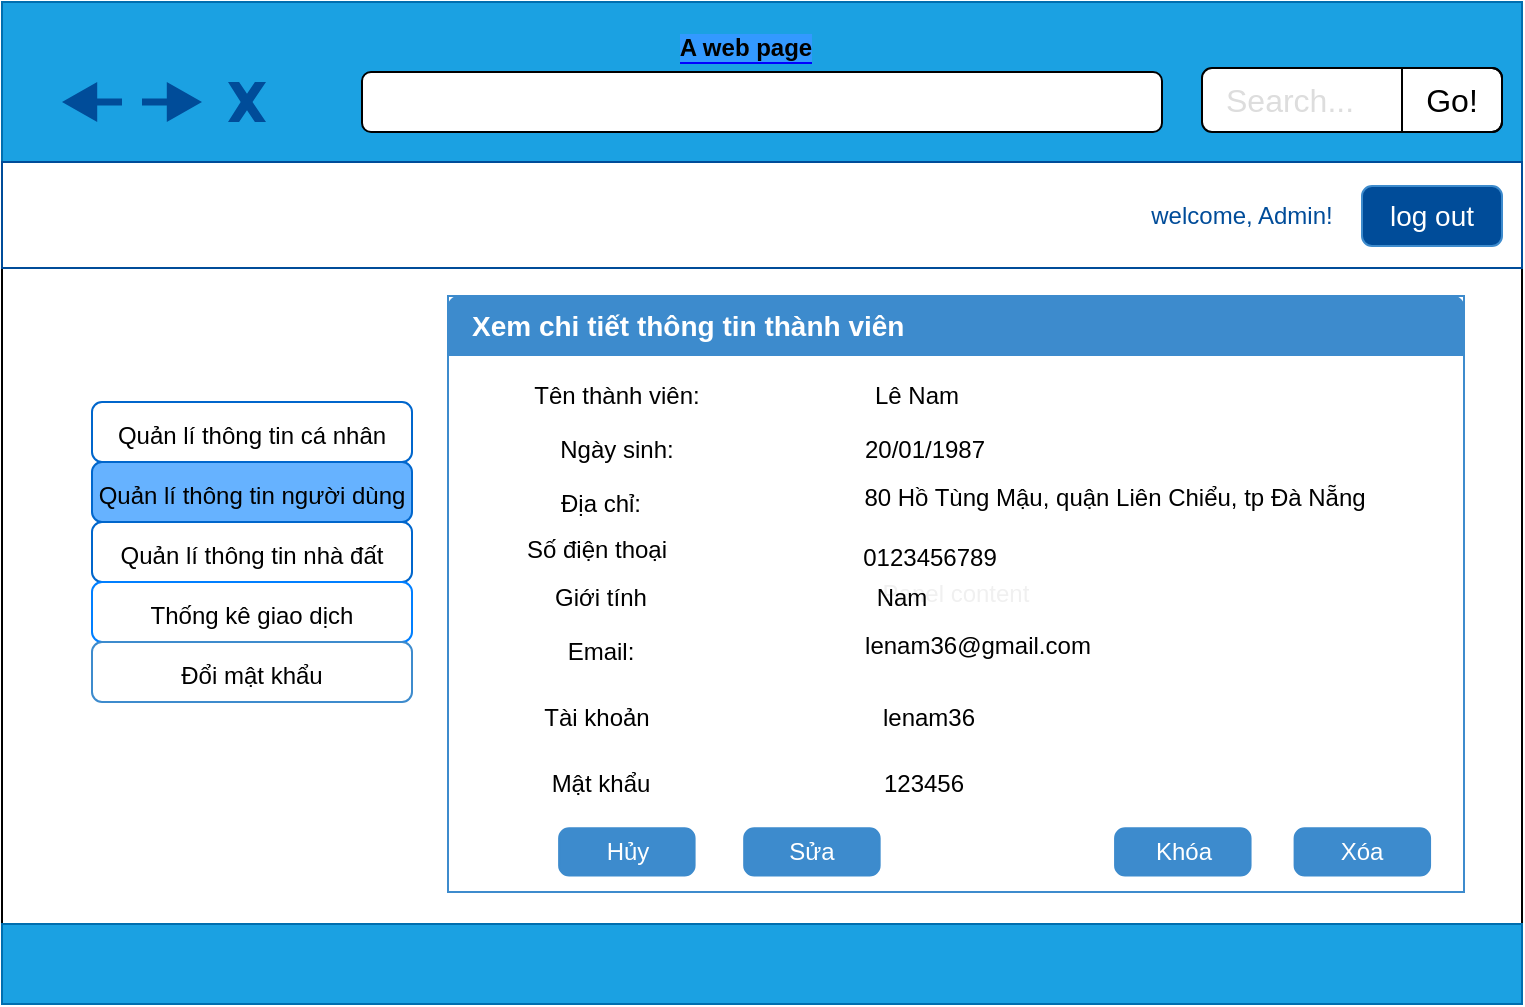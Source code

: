 <mxfile version="12.0.0" type="github" pages="1"><diagram id="NH0De1h8tEdP9LOJbd18" name="Page-1"><mxGraphModel dx="976" dy="532" grid="1" gridSize="10" guides="1" tooltips="1" connect="1" arrows="1" fold="1" page="1" pageScale="1" pageWidth="827" pageHeight="1169" math="0" shadow="0"><root><mxCell id="0"/><mxCell id="1" parent="0"/><mxCell id="H4DDcBMJjKnxO3FUkKOn-1" value="" style="rounded=0;whiteSpace=wrap;html=1;fillColor=#FFFFFF;" parent="1" vertex="1"><mxGeometry y="28" width="760" height="500" as="geometry"/></mxCell><mxCell id="H4DDcBMJjKnxO3FUkKOn-5" value="" style="rounded=0;whiteSpace=wrap;html=1;fillColor=#1ba1e2;strokeColor=#006EAF;fontColor=#ffffff;" parent="1" vertex="1"><mxGeometry y="27" width="760" height="80" as="geometry"/></mxCell><mxCell id="H4DDcBMJjKnxO3FUkKOn-6" value="" style="rounded=0;whiteSpace=wrap;html=1;fillColor=#1ba1e2;strokeColor=#006EAF;fontColor=#ffffff;" parent="1" vertex="1"><mxGeometry y="488" width="760" height="40" as="geometry"/></mxCell><mxCell id="H4DDcBMJjKnxO3FUkKOn-8" value="" style="rounded=1;whiteSpace=wrap;html=1;" parent="1" vertex="1"><mxGeometry x="180" y="62" width="400" height="30" as="geometry"/></mxCell><mxCell id="H4DDcBMJjKnxO3FUkKOn-29" value="Search..." style="html=1;shadow=0;shape=mxgraph.bootstrap.rrect;fillColor=#ffffff;rSize=5;strokeColor=#000000;align=left;spacingLeft=10;fontSize=16;fontColor=#dddddd;whiteSpace=wrap;" parent="1" vertex="1"><mxGeometry x="600" y="60" width="150" height="32" as="geometry"/></mxCell><mxCell id="H4DDcBMJjKnxO3FUkKOn-30" value="Go!" style="html=1;shadow=0;dashed=0;shape=mxgraph.bootstrap.rightButton;rSize=5;strokeColor=#000000;fillColor=none;fontSize=16;whiteSpace=wrap;resizeHeight=1;" parent="H4DDcBMJjKnxO3FUkKOn-29" vertex="1"><mxGeometry x="1" width="50" height="32" relative="1" as="geometry"><mxPoint x="-50" as="offset"/></mxGeometry></mxCell><mxCell id="H4DDcBMJjKnxO3FUkKOn-37" value="" style="verticalLabelPosition=bottom;verticalAlign=top;html=1;shape=mxgraph.basic.x;strokeColor=none;fillColor=#004C99;fontColor=#ffffff;" parent="1" vertex="1"><mxGeometry x="113" y="67" width="19" height="20" as="geometry"/></mxCell><mxCell id="H4DDcBMJjKnxO3FUkKOn-39" value="" style="shape=image;html=1;verticalAlign=top;verticalLabelPosition=bottom;labelBackgroundColor=#ffffff;imageAspect=0;aspect=fixed;image=https://cdn0.iconfinder.com/data/icons/my-house-1/512/09-house-128.png;fillColor=#0000FF;" parent="1" vertex="1"><mxGeometry x="140" y="62" width="30" height="30" as="geometry"/></mxCell><mxCell id="H4DDcBMJjKnxO3FUkKOn-49" value="" style="html=1;shadow=0;dashed=0;align=center;verticalAlign=middle;shape=mxgraph.arrows2.arrow;dy=0.82;dx=17.6;flipH=1;notch=0;labelBackgroundColor=#0000ff;fillColor=#004C99;strokeColor=none;" parent="1" vertex="1"><mxGeometry x="30" y="67" width="30" height="20" as="geometry"/></mxCell><mxCell id="H4DDcBMJjKnxO3FUkKOn-53" value="" style="html=1;shadow=0;dashed=0;align=center;verticalAlign=middle;shape=mxgraph.arrows2.arrow;dy=0.82;dx=17.6;flipH=1;notch=0;labelBackgroundColor=#0000ff;fillColor=#004C99;strokeColor=none;rotation=180;" parent="1" vertex="1"><mxGeometry x="70" y="67" width="30" height="20" as="geometry"/></mxCell><mxCell id="H4DDcBMJjKnxO3FUkKOn-56" value="&lt;b style=&quot;background-color: rgb(51 , 153 , 255)&quot;&gt;A web page&lt;/b&gt;" style="text;html=1;align=center;verticalAlign=middle;whiteSpace=wrap;rounded=0;labelBackgroundColor=#0000ff;" parent="1" vertex="1"><mxGeometry x="327" y="40" width="90" height="20" as="geometry"/></mxCell><mxCell id="cFiAQLyp_G1X_QWSbdbf-6" value="" style="rounded=0;whiteSpace=wrap;html=1;strokeColor=#004C99;" parent="1" vertex="1"><mxGeometry y="107" width="760" height="53" as="geometry"/></mxCell><mxCell id="cFiAQLyp_G1X_QWSbdbf-7" value="log out" style="html=1;shadow=0;dashed=0;shape=mxgraph.bootstrap.rrect;rSize=5;fillColor=#004C99;align=center;strokeColor=#3D8BCD;fontColor=#ffffff;fontSize=14;whiteSpace=wrap;" parent="1" vertex="1"><mxGeometry x="680" y="119" width="70" height="30" as="geometry"/></mxCell><mxCell id="cFiAQLyp_G1X_QWSbdbf-8" value="&lt;font color=&quot;#004c99&quot;&gt;welcome, Admin!&lt;/font&gt;" style="text;html=1;strokeColor=none;fillColor=#FFFFFF;align=center;verticalAlign=middle;whiteSpace=wrap;rounded=0;" parent="1" vertex="1"><mxGeometry x="570" y="124" width="100" height="20" as="geometry"/></mxCell><mxCell id="cFiAQLyp_G1X_QWSbdbf-10" value="Panel content" style="text;html=1;strokeColor=#3D8BCD;fillColor=#ffffff;align=center;verticalAlign=middle;whiteSpace=wrap;rounded=0;shadow=0;dashed=0;fontFamily=Helvetica;fontSize=12;fontColor=#f0f0f0;" parent="1" vertex="1"><mxGeometry x="223" y="174" width="508" height="298" as="geometry"/></mxCell><mxCell id="cFiAQLyp_G1X_QWSbdbf-11" value="Xem chi tiết thông tin thành viên" style="html=1;shadow=0;dashed=0;shape=mxgraph.bootstrap.topButton;rSize=5;strokeColor=none;fillColor=#3D8BCD;fontColor=#ffffff;fontSize=14;fontStyle=1;align=left;spacingLeft=10;whiteSpace=wrap;resizeWidth=1;" parent="cFiAQLyp_G1X_QWSbdbf-10" vertex="1"><mxGeometry width="508.0" height="30" relative="1" as="geometry"/></mxCell><mxCell id="TJicubymbdmFiXvqGzna-4" value="Tên thành viên:" style="text;html=1;strokeColor=none;fillColor=none;align=center;verticalAlign=middle;whiteSpace=wrap;rounded=0;" parent="cFiAQLyp_G1X_QWSbdbf-10" vertex="1"><mxGeometry x="21.167" y="39.379" width="127" height="21.286" as="geometry"/></mxCell><mxCell id="TJicubymbdmFiXvqGzna-5" value="Ngày sinh:&lt;span style=&quot;font-family: &amp;#34;helvetica&amp;#34; , &amp;#34;arial&amp;#34; , sans-serif ; font-size: 0px ; white-space: nowrap&quot;&gt;%3CmxGraphModel%3E%3Croot%3E%3CmxCell%20id%3D%220%22%2F%3E%3CmxCell%20id%3D%221%22%20parent%3D%220%22%2F%3E%3CmxCell%20id%3D%222%22%20value%3D%22T%C3%AAn%20th%C3%A0nh%20vi%C3%AAn%3A%22%20style%3D%22text%3Bhtml%3D1%3BstrokeColor%3Dnone%3BfillColor%3Dnone%3Balign%3Dcenter%3BverticalAlign%3Dmiddle%3BwhiteSpace%3Dwrap%3Brounded%3D0%3B%22%20vertex%3D%221%22%20parent%3D%221%22%3E%3CmxGeometry%20x%3D%22252%22%20y%3D%22217%22%20width%3D%22120%22%20height%3D%2220%22%20as%3D%22geometry%22%2F%3E%3C%2FmxCell%3E%3C%2Froot%3E%3C%2FmxGraphModel%3E&lt;/span&gt;&lt;span style=&quot;font-family: &amp;#34;helvetica&amp;#34; , &amp;#34;arial&amp;#34; , sans-serif ; font-size: 0px ; white-space: nowrap&quot;&gt;%3CmxGraphModel%3E%3Croot%3E%3CmxCell%20id%3D%220%22%2F%3E%3CmxCell%20id%3D%221%22%20parent%3D%220%22%2F%3E%3CmxCell%20id%3D%222%22%20value%3D%22T%C3%AAn%20th%C3%A0nh%20vi%C3%AAn%3A%22%20style%3D%22text%3Bhtml%3D1%3BstrokeColor%3Dnone%3BfillColor%3Dnone%3Balign%3Dcenter%3BverticalAlign%3Dmiddle%3BwhiteSpace%3Dwrap%3Brounded%3D0%3B%22%20vertex%3D%221%22%20parent%3D%221%22%3E%3CmxGeometry%20x%3D%22252%22%20y%3D%22217%22%20width%3D%22120%22%20height%3D%2220%22%20as%3D%22geometry%22%2F%3E%3C%2FmxCell%3E%3C%2Froot%3E%3C%2FmxGraphModel%3E&lt;/span&gt;" style="text;html=1;strokeColor=none;fillColor=none;align=center;verticalAlign=middle;whiteSpace=wrap;rounded=0;" parent="cFiAQLyp_G1X_QWSbdbf-10" vertex="1"><mxGeometry x="21.167" y="65.986" width="127" height="21.286" as="geometry"/></mxCell><mxCell id="TJicubymbdmFiXvqGzna-6" value="Địa chỉ:" style="text;html=1;strokeColor=none;fillColor=none;align=center;verticalAlign=middle;whiteSpace=wrap;rounded=0;" parent="cFiAQLyp_G1X_QWSbdbf-10" vertex="1"><mxGeometry x="12.7" y="93.657" width="127" height="21.286" as="geometry"/></mxCell><mxCell id="TJicubymbdmFiXvqGzna-8" value="Số điện thoại" style="text;html=1;strokeColor=none;fillColor=none;align=center;verticalAlign=middle;whiteSpace=wrap;rounded=0;" parent="cFiAQLyp_G1X_QWSbdbf-10" vertex="1"><mxGeometry x="10.583" y="116.539" width="127" height="21.286" as="geometry"/></mxCell><mxCell id="TJicubymbdmFiXvqGzna-9" value="Giới tính" style="text;html=1;strokeColor=none;fillColor=none;align=center;verticalAlign=middle;whiteSpace=wrap;rounded=0;" parent="cFiAQLyp_G1X_QWSbdbf-10" vertex="1"><mxGeometry x="12.7" y="140.486" width="127" height="21.286" as="geometry"/></mxCell><mxCell id="TJicubymbdmFiXvqGzna-10" value="Email:" style="text;html=1;strokeColor=none;fillColor=none;align=center;verticalAlign=middle;whiteSpace=wrap;rounded=0;" parent="cFiAQLyp_G1X_QWSbdbf-10" vertex="1"><mxGeometry x="12.7" y="167.093" width="127" height="21.286" as="geometry"/></mxCell><mxCell id="TJicubymbdmFiXvqGzna-11" value="Tài khoản" style="text;html=1;strokeColor=none;fillColor=none;align=center;verticalAlign=middle;whiteSpace=wrap;rounded=0;" parent="cFiAQLyp_G1X_QWSbdbf-10" vertex="1"><mxGeometry x="10.583" y="200.086" width="127" height="21.286" as="geometry"/></mxCell><mxCell id="TJicubymbdmFiXvqGzna-12" value="Mật khẩu" style="text;html=1;strokeColor=none;fillColor=none;align=center;verticalAlign=middle;whiteSpace=wrap;rounded=0;" parent="cFiAQLyp_G1X_QWSbdbf-10" vertex="1"><mxGeometry x="12.7" y="233.079" width="127" height="21.286" as="geometry"/></mxCell><mxCell id="TJicubymbdmFiXvqGzna-32" value="Sửa&lt;span style=&quot;color: rgb(0 , 0 , 0) ; font-family: &amp;#34;helvetica&amp;#34; , &amp;#34;arial&amp;#34; , sans-serif ; font-size: 0px ; white-space: nowrap&quot;&gt;%3CmxGraphModel%3E%3Croot%3E%3CmxCell%20id%3D%220%22%2F%3E%3CmxCell%20id%3D%221%22%20parent%3D%220%22%2F%3E%3CmxCell%20id%3D%222%22%20value%3D%22H%E1%BB%A7y%22%20style%3D%22html%3D1%3Bshadow%3D0%3Bdashed%3D0%3Bshape%3Dmxgraph.bootstrap.rrect%3BrSize%3D5%3BfillColor%3D%233D8BCD%3Balign%3Dcenter%3BstrokeColor%3D%233D8BCD%3BfontColor%3D%23ffffff%3BfontSize%3D12%3BwhiteSpace%3Dwrap%3B%22%20vertex%3D%221%22%20parent%3D%221%22%3E%3CmxGeometry%20x%3D%22331%22%20y%3D%22438.145%22%20width%3D%2264%22%20height%3D%2223.634%22%20as%3D%22geometry%22%2F%3E%3C%2FmxCell%3E%3C%2Froot%3E%3C%2FmxGraphModel%3E&lt;/span&gt;" style="html=1;shadow=0;dashed=0;shape=mxgraph.bootstrap.rrect;rSize=5;fillColor=#3D8BCD;align=center;strokeColor=#3D8BCD;fontColor=#ffffff;fontSize=12;whiteSpace=wrap;" parent="cFiAQLyp_G1X_QWSbdbf-10" vertex="1"><mxGeometry x="148.092" y="266.145" width="67.733" height="23.634" as="geometry"/></mxCell><mxCell id="wmSUmcDyg6zMlBoClsCX-1" value="Lê Nam" style="text;html=1;strokeColor=none;fillColor=none;align=center;verticalAlign=middle;whiteSpace=wrap;rounded=0;" parent="cFiAQLyp_G1X_QWSbdbf-10" vertex="1"><mxGeometry x="183.092" y="40.076" width="102.658" height="20.552" as="geometry"/></mxCell><mxCell id="wmSUmcDyg6zMlBoClsCX-2" value="20/01/1987" style="text;html=1;strokeColor=none;fillColor=none;align=center;verticalAlign=middle;whiteSpace=wrap;rounded=0;" parent="cFiAQLyp_G1X_QWSbdbf-10" vertex="1"><mxGeometry x="190.5" y="69.876" width="95.25" height="13.359" as="geometry"/></mxCell><mxCell id="wmSUmcDyg6zMlBoClsCX-6" value="80 Hồ Tùng Mậu, quận Liên Chiểu, tp Đà Nẵng" style="text;html=1;strokeColor=none;fillColor=none;align=center;verticalAlign=middle;whiteSpace=wrap;rounded=0;" parent="cFiAQLyp_G1X_QWSbdbf-10" vertex="1"><mxGeometry x="195.792" y="90.428" width="275.167" height="20.552" as="geometry"/></mxCell><mxCell id="wmSUmcDyg6zMlBoClsCX-8" value="0123456789" style="text;html=1;strokeColor=none;fillColor=none;align=center;verticalAlign=middle;whiteSpace=wrap;rounded=0;" parent="cFiAQLyp_G1X_QWSbdbf-10" vertex="1"><mxGeometry x="195.792" y="120.228" width="89.958" height="20.552" as="geometry"/></mxCell><mxCell id="wmSUmcDyg6zMlBoClsCX-9" value="Nam" style="text;html=1;strokeColor=none;fillColor=none;align=center;verticalAlign=middle;whiteSpace=wrap;rounded=0;" parent="cFiAQLyp_G1X_QWSbdbf-10" vertex="1"><mxGeometry x="206.375" y="140.779" width="42.333" height="20.552" as="geometry"/></mxCell><mxCell id="wmSUmcDyg6zMlBoClsCX-12" value="lenam36@gmail.com" style="text;html=1;strokeColor=none;fillColor=none;align=center;verticalAlign=middle;whiteSpace=wrap;rounded=0;" parent="cFiAQLyp_G1X_QWSbdbf-10" vertex="1"><mxGeometry x="195.792" y="164.414" width="137.583" height="20.552" as="geometry"/></mxCell><mxCell id="wmSUmcDyg6zMlBoClsCX-13" value="lenam36" style="text;html=1;strokeColor=none;fillColor=none;align=center;verticalAlign=middle;whiteSpace=wrap;rounded=0;" parent="cFiAQLyp_G1X_QWSbdbf-10" vertex="1"><mxGeometry x="206.375" y="200.379" width="68.792" height="20.552" as="geometry"/></mxCell><mxCell id="wmSUmcDyg6zMlBoClsCX-14" value="123456" style="text;html=1;strokeColor=none;fillColor=none;align=center;verticalAlign=middle;whiteSpace=wrap;rounded=0;" parent="cFiAQLyp_G1X_QWSbdbf-10" vertex="1"><mxGeometry x="216.958" y="233.262" width="42.333" height="20.552" as="geometry"/></mxCell><mxCell id="wmSUmcDyg6zMlBoClsCX-16" value="Xóa" style="html=1;shadow=0;dashed=0;shape=mxgraph.bootstrap.rrect;rSize=5;fillColor=#3D8BCD;align=center;strokeColor=#3D8BCD;fontColor=#ffffff;fontSize=12;whiteSpace=wrap;" parent="cFiAQLyp_G1X_QWSbdbf-10" vertex="1"><mxGeometry x="423.3" y="266.145" width="67.733" height="23.634" as="geometry"/></mxCell><mxCell id="wmSUmcDyg6zMlBoClsCX-15" value="Khóa" style="html=1;shadow=0;dashed=0;shape=mxgraph.bootstrap.rrect;rSize=5;fillColor=#3D8BCD;align=center;strokeColor=#3D8BCD;fontColor=#ffffff;fontSize=12;whiteSpace=wrap;" parent="cFiAQLyp_G1X_QWSbdbf-10" vertex="1"><mxGeometry x="333.542" y="266.145" width="67.733" height="23.634" as="geometry"/></mxCell><mxCell id="wmSUmcDyg6zMlBoClsCX-17" value="Hủy" style="html=1;shadow=0;dashed=0;shape=mxgraph.bootstrap.rrect;rSize=5;fillColor=#3D8BCD;align=center;strokeColor=#3D8BCD;fontColor=#ffffff;fontSize=12;whiteSpace=wrap;" parent="cFiAQLyp_G1X_QWSbdbf-10" vertex="1"><mxGeometry x="55.562" y="266.145" width="67.733" height="23.634" as="geometry"/></mxCell><mxCell id="6NtRQZqY0L_buCPkxZ3Z-6" value="&lt;font style=&quot;font-size: 12px&quot;&gt;Quản lí thông tin cá nhân&lt;/font&gt;" style="html=1;shadow=0;dashed=0;shape=mxgraph.bootstrap.rrect;rSize=5;strokeColor=#0066CC;fillColor=#ffffff;align=center;fontSize=16;whiteSpace=wrap;" parent="1" vertex="1"><mxGeometry x="45" y="227" width="160" height="30" as="geometry"/></mxCell><mxCell id="6NtRQZqY0L_buCPkxZ3Z-7" value="&lt;span style=&quot;white-space: normal&quot;&gt;&lt;font style=&quot;font-size: 12px&quot;&gt;Quản lí thông tin người dùng&lt;/font&gt;&lt;/span&gt;" style="html=1;shadow=0;dashed=0;shape=mxgraph.bootstrap.rrect;rSize=5;strokeColor=#0066CC;fillColor=#66B2FF;align=center;fontSize=16;whiteSpace=wrap;" parent="1" vertex="1"><mxGeometry x="45" y="257" width="160" height="30" as="geometry"/></mxCell><mxCell id="6NtRQZqY0L_buCPkxZ3Z-8" value="&lt;span style=&quot;font-size: 12px&quot;&gt;Quản lí thông tin nhà đất&lt;/span&gt;" style="html=1;shadow=0;dashed=0;shape=mxgraph.bootstrap.rrect;rSize=5;strokeColor=#0066CC;fillColor=#ffffff;align=center;fontSize=16;whiteSpace=wrap;" parent="1" vertex="1"><mxGeometry x="45" y="287" width="160" height="30" as="geometry"/></mxCell><mxCell id="6NtRQZqY0L_buCPkxZ3Z-9" value="&lt;span style=&quot;font-size: 12px&quot;&gt;Thống kê giao dịch&lt;/span&gt;" style="html=1;shadow=0;dashed=0;shape=mxgraph.bootstrap.rrect;rSize=5;strokeColor=#007FFF;fillColor=#ffffff;align=center;fontSize=16;whiteSpace=wrap;" parent="1" vertex="1"><mxGeometry x="45" y="317" width="160" height="30" as="geometry"/></mxCell><mxCell id="6NtRQZqY0L_buCPkxZ3Z-10" value="&lt;font style=&quot;font-size: 12px&quot;&gt;Đổi mật khẩu&lt;/font&gt;" style="html=1;shadow=0;dashed=0;shape=mxgraph.bootstrap.rrect;rSize=5;strokeColor=#3D8BCD;fillColor=#FFFFFF;align=center;fontSize=16;whiteSpace=wrap;" parent="1" vertex="1"><mxGeometry x="45" y="347" width="160" height="30" as="geometry"/></mxCell></root></mxGraphModel></diagram></mxfile>